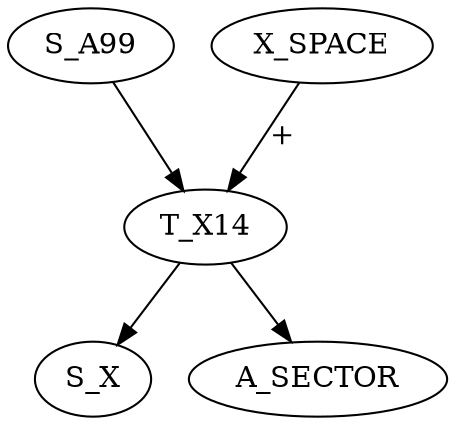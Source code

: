 // graphs were numerated according to paper drafts
digraph g1 {
        S_A99 -> T_X14 -> S_X;
        X_SPACE -> T_X14 [label="+"];
        T_X14 -> A_SECTOR;
}

digraph g2 {
        S_AA9A -> T_X16 -> S_X;
        X_SPACE -> T_X16 [label="+"];
        T_X16 -> A_SECTOR;
}

digraph g3 {
        S_AA99 -> T_X17 -> S_X;
        X_SPACE -> T_X17 [label="+"];
        T_X17 -> A_SECTOR;
}

digraph g4 {
        S_AA9 -> T_AA9A4 -> S_AA9A ;
        C_ALPHA -> T_AA9A4 [label="+"];
        AE_OUTWARD_EC4 -> T_AA9A4 [label="+"];
        T_AA9A4 -> A_SECTOR;
        T_AA9A4 -> A_OUTWARD;
}

digraph g5 {
        S_AA9 -> T_AA9A5 -> S_AA9A;
        T_AA9A5 -> A_OUTWARD;
        C_ALPHA -> T_AA9A5 [label="+"];
        AE_OUTWARD_SW1 -> T_AA9A5 [label="+"];
        T_AA9A5 -> A_SECTOR;
}

digraph g6 {
        S_AA9 -> T_AA9A6 -> S_AA9A;
        C_ALPHA -> T_AA9A6 [label="+"];
        AE_OUTWARD_WC1 -> T_AA9A6 [label="+"];
        T_AA9A6 -> A_SECTOR;
        T_AA9A6 -> A_OUTWARD;
}

digraph g7 {
        S_AA9 -> T_AA9A7 -> S_AA9A;
        C_ALPHA -> T_AA9A7 [label="+"];
        AE_OUTWARD_WC2 -> T_AA9A7 [label="+"];
        T_AA9A7 -> A_SECTOR;
        T_AA9A7 -> A_OUTWARD;
}

digraph g8 {
        S_AA9 -> T_AA99 -> S_AA99;
        C_DIGIT -> T_AA99 [label="+"];
        T_AA99 -> A_OUTWARD;
        T_AA99 -> A_TOWN;
        T_AA99 -> A_SECTOR;
        AE_AREA_BR -> T_AA99 [label="-"];
        AE_AREA_HA -> T_AA99 [label="-"];
        AE_AREA_HG -> T_AA99 [label="-"];
        AE_AREA_HX -> T_AA99 [label="-"];
        AE_AREA_LD -> T_AA99 [label="-"];
        AE_AREA_SR -> T_AA99 [label="-"];
        AE_AREA_WN -> T_AA99 [label="-"];
        AE_AREA_FY -> T_AA99 [label="-"];
        AE_AREA_HD -> T_AA99 [label="-"];
        AE_AREA_HR -> T_AA99 [label="-"];
        AE_AREA_JE -> T_AA99 [label="-"];
        AE_AREA_SM -> T_AA99 [label="-"];
        AE_AREA_WC -> T_AA99 [label="-"];
        AE_AREA_ZE -> T_AA99 [label="-"];
}

digraph g9 {
        S_X9 -> T_X9A -> S_X9A;
        C_ALPHA -> T_X9A [label="+"];
        R_CIKMOV -> T_X9A [label="-"];
        T_X9A -> A_UNIT;
        T_X9A -> A_INWARD;
}

digraph g10 {
        S_X9A -> T_X9AA -> S_X9AA;
        C_ALPHA -> T_X9AA [label="+"];
        R_CIKMOV -> T_X9AA [label="-"];
        T_X9AA -> A_UNIT;
        T_X9AA -> A_INWARD;
}

digraph g11 {
        S_X -> T_X91 -> S_X9;
        R_123456789 -> T_X91 [label="+"];
        T_X91 -> A_SECTOR;
        T_X91 -> A_INWARD;

        S_X -> T_X92 -> S_X9;
        X_0 -> T_X92 [label="+"];
        AE_TOWN_9 -> T_X92 [label="+"];
        AE_AREA_CR -> T_X92 [label="+"];
        T_X92 -> A_SECTOR;
        T_X92 -> A_INWARD;

        S_X -> T_X93 -> S_X9;
        X_0 -> T_X93 [label="+"];
        AE_TOWN_9 -> T_X93 [label="+"];
        AE_AREA_NP -> T_X92 [label="+"];
        T_X93 -> A_SECTOR;
        T_X93 -> A_INWARD;

        // 0 in UNIT for 9 in TOWN only for Croydon and Newport
        S_X -> T_X94 -> S_X9;
        X_0 -> T_X94 [label="+"];
        AE_TOWN_9 -> T_X94 [label="-"];
        T_X94 -> A_SECTOR;
        T_X94 -> A_INWARD;

}

digraph g12 {
        S_A -> T_A9 -> S_A9;
        X_0 -> T_A9 [label="-"];
        C_DIGIT -> T_A9 [label="+"];
        T_A9 -> A_SECTOR;
        T_A9 -> A_OUTWARD;
        T_A9 -> A_TOWN;
}

digraph g13 {
        S_AA -> T_AA9 -> S_AA9;
        C_DIGIT -> T_AA9 [label="+"];
        T_AA9 -> A_SECTOR;
        T_AA9 -> A_OUTWARD;
        T_AA9 -> A_TOWN;
}

digraph g14 {
        S_INIT -> T_A -> S_A;
        C_ALPHA -> T_A [label="+"];
        R_QVX -> T_A [label="-"];
        T_A -> A_SECTOR;
        T_A -> A_AREA;
        T_A -> A_OUTWARD;
}

digraph g15 {
        S_A -> T_AA -> S_AA;
        C_ALPHA -> T_AA [label="+"];
        R_IJZ -> T_AA [label="-"];
        T_AA -> A_AREA;
        T_AA -> A_OUTWARD;
        T_AA -> A_SECTOR;
}

digraph g16 {
        S_A9 -> T_A99 -> S_A99;
        C_DIGIT -> T_A99 [label="+"];
        ARI_AREA_0_BEGLMNSW -> T_A99 [label="+"];
        T_A99 -> A_OUTWARD;
        T_A99 -> A_TOWN;
        T_A99 -> A_SECTOR;
}

digraph g17 {
        S_A9 -> T_A9A1 -> S_A9A;
        AE_OUTWARD_E1 -> T_A9A1 [label="+"];
        X_W -> T_A9A1 [label="+"];
        T_A9A1 -> A_OUTWARD;
        T_A9A1 -> A_SECTOR;

        S_A9 -> T_A9A2 -> S_A9A;
        AE_OUTWARD_N1 -> T_A9A2 [label="+"];
        R_CP -> T_A9A2 [label="+"];
        T_A9A2 -> A_OUTWARD;
        T_A9A2 -> A_SECTOR;

        S_A9 -> T_A9A3 -> S_A9A;
        AE_OUTWARD_W1 -> T_A9A3 [label="+"];
        R_ABCDEFGHIJKPSTUW -> T_A9A3 [label="+"];
        T_A9A3 -> A_OUTWARD;
        T_A9A3 -> A_SECTOR;
}

digraph g18 {
        S_AA9 -> T_AA9A8 -> S_AA9A;
        AE_OUTWARD_NW1 -> T_AA9A8 [label="+"];
        X_W -> T_AA9A8 [label="+"];
        T_AA9A8 -> A_SECTOR;
        T_AA9A8 -> A_OUTWARD;
}

digraph g19 {
        S_AA9 -> T_AA9A10 -> S_AA9A;
        AE_OUTWARD_SE1 -> T_AA9A10 [label="+"];
        X_P -> T_AA9A10 [label="+"];
        T_AA9A10 -> A_SECTOR;
        T_AA9A10 -> A_OUTWARD;
}

digraph g20 {
        S_A9 -> T_X1 -> S_X;
        X_SPACE -> T_X1 [label="+"];
        ARI_AREA_0_BEGLMNSW -> T_X1 [label="+"];
        T_X1 -> A_SECTOR;
}

digraph g21 {
        S_AA9 -> T_X2 -> S_X;
        X_SPACE -> T_X2 [label="+"];
        ARI_TOWN_0_123456789 -> T_X2 [label="+"];
        AE_AREA_AB -> T_X2 [label="-"];
        AE_AREA_LL -> T_X2 [label="-"];
        AE_AREA_SO -> T_X2 [label="-"];
        T_X2 -> A_SECTOR;
}

digraph g22 {
        S_AA9 -> T_X3 -> S_X;
        X_SPACE -> T_X3 [label="+"];
        AE_TOWN_0 -> T_X3 [label="+"];
        AE_AREA_BL -> T_X3 [label="+"];
        T_X3 -> A_SECTOR;
}

digraph g23 {
        S_AA9 -> T_X4 -> S_X;
        X_SPACE -> T_X4 [label="+"];
        AE_TOWN_0 -> T_X4 [label="+"];
        AE_AREA_BS -> T_X4 [label="+"];
        T_X4 ->A_SECTOR;
}

digraph g24 {
        S_AA9 -> T_X5 -> S_X;
        X_SPACE -> T_X5 [label="+"];
        AE_TOWN_0 -> T_X5 [label="+"];
        AE_AREA_CM -> T_X5 [label="+"];
        T_X5 -> A_SECTOR;
}

digraph g25 {
        S_AA9 -> T_X6 -> S_X;
        X_SPACE -> T_X6 [label="+"];
        AE_TOWN_0 -> T_X6 [label="+"];
        AE_AREA_CR -> T_X6 [label="+"];
        T_X6 -> A_SECTOR;
}

digraph g26 {
        S_AA9 -> T_X7 -> S_X;
        X_SPACE -> T_X7 [label="+"];
        AE_TOWN_0 -> T_X7 [label="+"];
        AE_AREA_FY -> T_X7 [label="+"];
        T_X7 -> A_SECTOR;
}

digraph g27 {
        S_AA9 -> T_X10 -> S_X;
        X_SPACE -> T_X10 [label="+"];
        AE_TOWN_0 -> T_X10 [label="+"];
        AE_AREA_HA -> T_X10 [label="+"];
        T_X10 -> A_SECTOR;
}

digraph g28 {
        S_AA9 -> T_X11 -> S_X;
        X_SPACE -> T_X11 [label="+"];
        AE_TOWN_0 -> T_X11 [label="+"];
        AE_AREA_PR -> T_X11 [label="+"];
        T_X11 -> A_SECTOR;
}

digraph g29 {
        S_AA9 -> T_X12 -> S_X;
        X_SPACE -> T_X12 [label="+"];
        AE_TOWN_0 -> T_X12 [label="+"];
        AE_AREA_SL -> T_X12 [label="+"];
        T_X12 -> A_SECTOR;
}

digraph g30 {
        S_AA9 -> T_X13 -> S_X;
        X_SPACE -> T_X13 [label="+"];
        AE_TOWN_0 -> T_X13 [label="+"];
        AE_AREA_SS -> T_X13 [label="+"];
        T_X13 -> A_SECTOR;
}

digraph g31 {
        S_A9A -> T_X15 -> S_X;
        X_SPACE -> T_X15 [label="+"];
        T_X15 -> A_SECTOR;
}

digraph g32 {
        S_AA9 -> T_AA9A1 -> S_AA9A;
        C_ALPHA -> T_AA9A1 [label="+"];
        AE_OUTWARD_EC1 -> T_AA9A1 [label="+"];
        T_AA9A1 -> A_OUTWARD;
        T_AA9A1 -> A_SECTOR;

        S_AA9 -> T_AA9A2 -> S_AA9A;
        C_ALPHA -> T_AA9A2 [label="+"];
        AE_OUTWARD_EC2 -> T_AA9A2 [label="+"];
        T_AA9A2 -> A_OUTWARD;
        T_AA9A2 -> A_SECTOR;

        S_AA9 -> T_AA9A3 -> S_AA9A;
        C_ALPHA -> T_AA9A3 [label="+"];
        AE_OUTWARD_EC3 -> T_AA9A3 [label="+"];
        T_AA9A3 -> A_OUTWARD;
        T_AA9A3 -> A_SECTOR;
}

        
        
        


        
        
        
        
        
        
        
        
        

        
        
        
        
        
        
        
        

        
